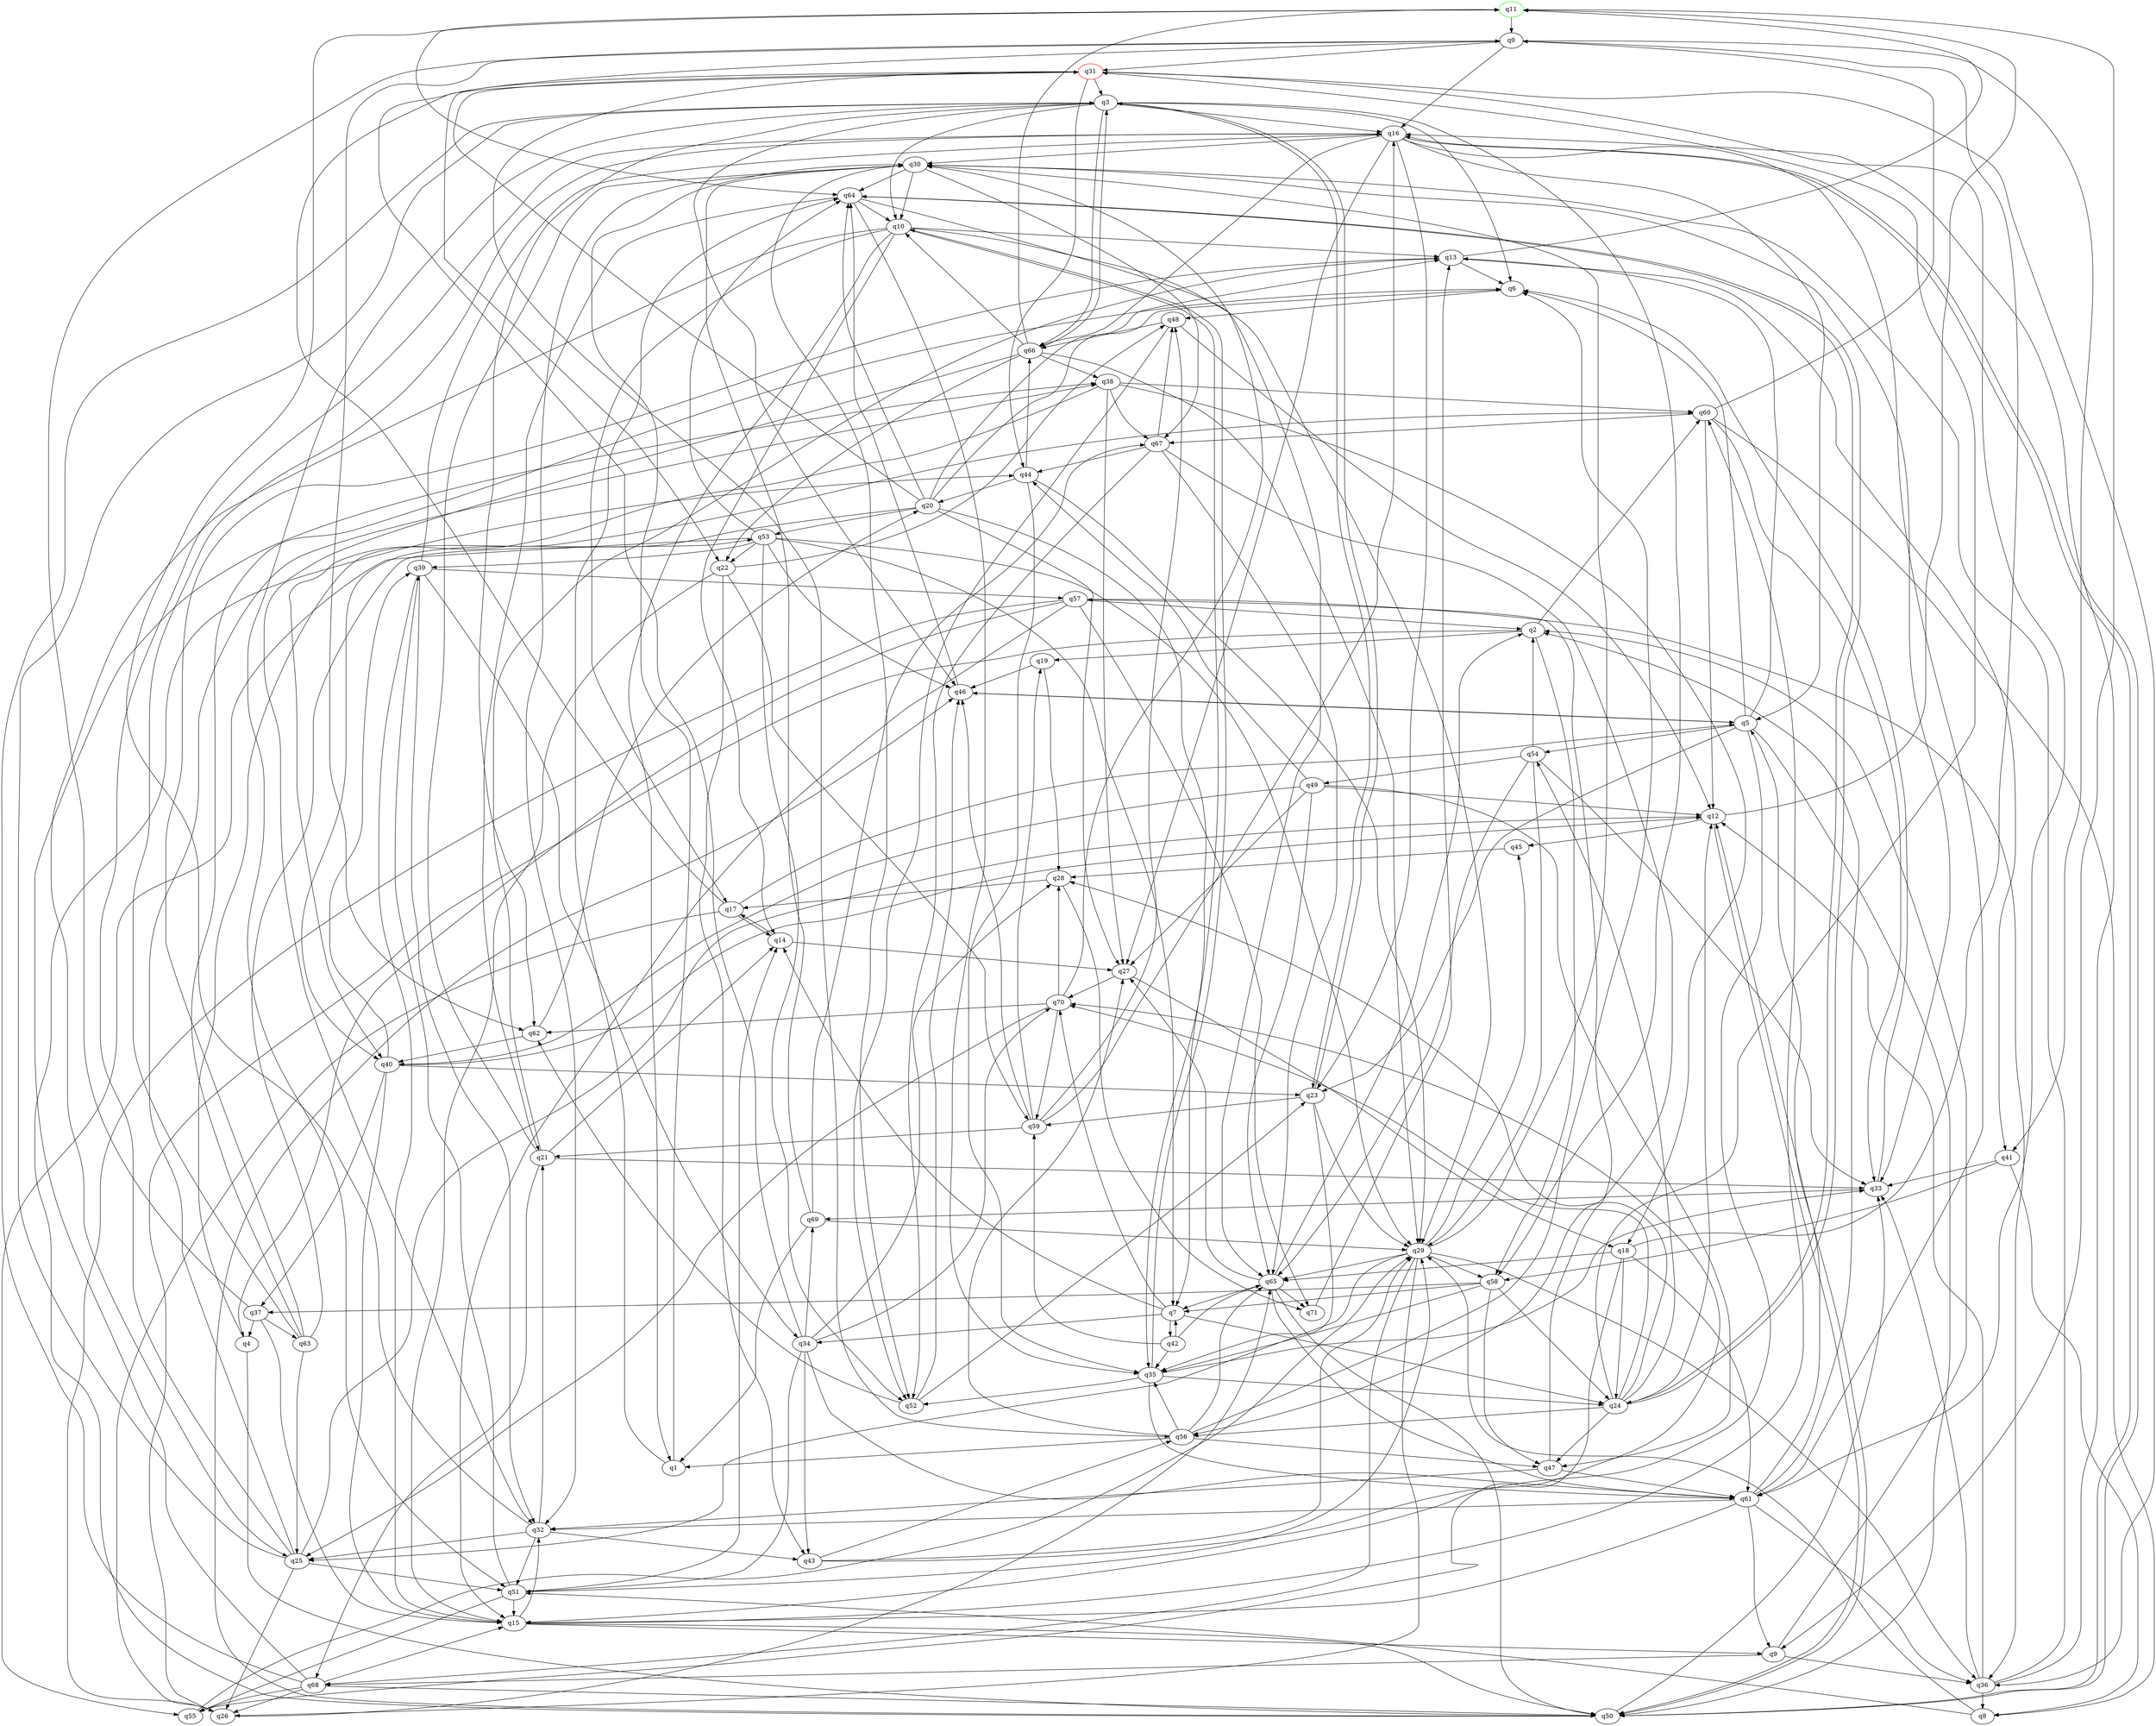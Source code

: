 digraph A{
q11 [initial=1,color=green];
q31 [final=1,color=red];
q0 -> q16;
q0 -> q31;
q0 -> q41;
q0 -> q62;
q1 -> q30;
q1 -> q64;
q2 -> q19;
q2 -> q26;
q2 -> q58;
q2 -> q60;
q3 -> q6;
q3 -> q10;
q3 -> q16;
q3 -> q23;
q3 -> q46;
q3 -> q51;
q3 -> q58;
q3 -> q62;
q3 -> q66;
q4 -> q50;
q4 -> q60;
q5 -> q6;
q5 -> q13;
q5 -> q15;
q5 -> q23;
q5 -> q46;
q5 -> q50;
q5 -> q54;
q6 -> q48;
q7 -> q14;
q7 -> q24;
q7 -> q34;
q7 -> q42;
q7 -> q70;
q8 -> q29;
q8 -> q51;
q9 -> q2;
q9 -> q36;
q9 -> q68;
q10 -> q1;
q10 -> q13;
q10 -> q14;
q10 -> q17;
q10 -> q25;
q10 -> q29;
q10 -> q35;
q11 -> q0;
q11 -> q9;
q11 -> q64;
q12 -> q11;
q12 -> q45;
q12 -> q50;
q13 -> q6;
q13 -> q11;
q13 -> q41;
q14 -> q17;
q14 -> q27;
q15 -> q9;
q15 -> q32;
q15 -> q50;
q15 -> q60;
q16 -> q5;
q16 -> q23;
q16 -> q27;
q16 -> q30;
q16 -> q50;
q16 -> q61;
q16 -> q66;
q17 -> q5;
q17 -> q14;
q17 -> q26;
q17 -> q31;
q18 -> q0;
q18 -> q24;
q18 -> q55;
q18 -> q61;
q18 -> q65;
q19 -> q28;
q19 -> q46;
q20 -> q6;
q20 -> q7;
q20 -> q13;
q20 -> q27;
q20 -> q31;
q20 -> q40;
q20 -> q53;
q20 -> q64;
q21 -> q13;
q21 -> q14;
q21 -> q30;
q21 -> q33;
q21 -> q68;
q22 -> q15;
q22 -> q43;
q22 -> q48;
q22 -> q59;
q23 -> q3;
q23 -> q29;
q23 -> q35;
q23 -> q59;
q24 -> q12;
q24 -> q28;
q24 -> q31;
q24 -> q47;
q24 -> q54;
q24 -> q56;
q24 -> q64;
q24 -> q70;
q25 -> q3;
q25 -> q12;
q25 -> q16;
q25 -> q26;
q25 -> q38;
q25 -> q51;
q26 -> q65;
q27 -> q18;
q27 -> q70;
q28 -> q17;
q28 -> q71;
q29 -> q25;
q29 -> q26;
q29 -> q30;
q29 -> q36;
q29 -> q45;
q29 -> q58;
q29 -> q65;
q29 -> q68;
q30 -> q10;
q30 -> q32;
q30 -> q33;
q30 -> q52;
q30 -> q64;
q30 -> q67;
q31 -> q3;
q31 -> q22;
q31 -> q36;
q31 -> q44;
q31 -> q56;
q31 -> q61;
q32 -> q11;
q32 -> q21;
q32 -> q25;
q32 -> q43;
q32 -> q51;
q33 -> q6;
q33 -> q69;
q34 -> q0;
q34 -> q28;
q34 -> q43;
q34 -> q51;
q34 -> q61;
q34 -> q69;
q34 -> q70;
q35 -> q10;
q35 -> q24;
q35 -> q33;
q35 -> q52;
q35 -> q61;
q36 -> q8;
q36 -> q12;
q36 -> q16;
q36 -> q30;
q36 -> q33;
q37 -> q0;
q37 -> q4;
q37 -> q15;
q37 -> q63;
q38 -> q18;
q38 -> q27;
q38 -> q40;
q38 -> q60;
q38 -> q67;
q39 -> q15;
q39 -> q16;
q39 -> q32;
q39 -> q34;
q39 -> q57;
q40 -> q12;
q40 -> q15;
q40 -> q23;
q40 -> q37;
q40 -> q39;
q41 -> q8;
q41 -> q33;
q41 -> q58;
q42 -> q7;
q42 -> q35;
q42 -> q59;
q42 -> q65;
q43 -> q29;
q43 -> q56;
q43 -> q70;
q44 -> q20;
q44 -> q29;
q44 -> q35;
q44 -> q66;
q45 -> q28;
q46 -> q5;
q46 -> q64;
q47 -> q32;
q47 -> q57;
q47 -> q61;
q48 -> q12;
q48 -> q52;
q48 -> q66;
q49 -> q12;
q49 -> q27;
q49 -> q40;
q49 -> q44;
q49 -> q47;
q49 -> q65;
q50 -> q12;
q50 -> q16;
q50 -> q33;
q50 -> q44;
q50 -> q46;
q51 -> q14;
q51 -> q15;
q51 -> q29;
q51 -> q39;
q51 -> q55;
q52 -> q23;
q52 -> q46;
q52 -> q62;
q53 -> q7;
q53 -> q22;
q53 -> q29;
q53 -> q39;
q53 -> q46;
q53 -> q52;
q53 -> q55;
q53 -> q64;
q54 -> q2;
q54 -> q29;
q54 -> q33;
q54 -> q49;
q54 -> q65;
q55 -> q29;
q56 -> q1;
q56 -> q6;
q56 -> q27;
q56 -> q35;
q56 -> q47;
q56 -> q65;
q57 -> q2;
q57 -> q4;
q57 -> q15;
q57 -> q26;
q57 -> q36;
q57 -> q71;
q58 -> q7;
q58 -> q24;
q58 -> q35;
q58 -> q37;
q58 -> q47;
q59 -> q16;
q59 -> q19;
q59 -> q21;
q59 -> q46;
q59 -> q48;
q60 -> q0;
q60 -> q8;
q60 -> q12;
q60 -> q33;
q60 -> q67;
q61 -> q2;
q61 -> q5;
q61 -> q9;
q61 -> q15;
q61 -> q32;
q61 -> q36;
q62 -> q20;
q62 -> q40;
q63 -> q6;
q63 -> q13;
q63 -> q16;
q63 -> q25;
q63 -> q53;
q64 -> q10;
q64 -> q21;
q64 -> q24;
q64 -> q35;
q64 -> q65;
q65 -> q2;
q65 -> q7;
q65 -> q27;
q65 -> q50;
q65 -> q61;
q65 -> q71;
q66 -> q3;
q66 -> q10;
q66 -> q11;
q66 -> q22;
q66 -> q29;
q66 -> q32;
q66 -> q38;
q67 -> q44;
q67 -> q48;
q67 -> q52;
q67 -> q56;
q67 -> q65;
q68 -> q3;
q68 -> q15;
q68 -> q26;
q68 -> q38;
q68 -> q50;
q68 -> q55;
q69 -> q1;
q69 -> q29;
q69 -> q30;
q69 -> q67;
q70 -> q25;
q70 -> q28;
q70 -> q30;
q70 -> q59;
q70 -> q62;
q71 -> q13;
}